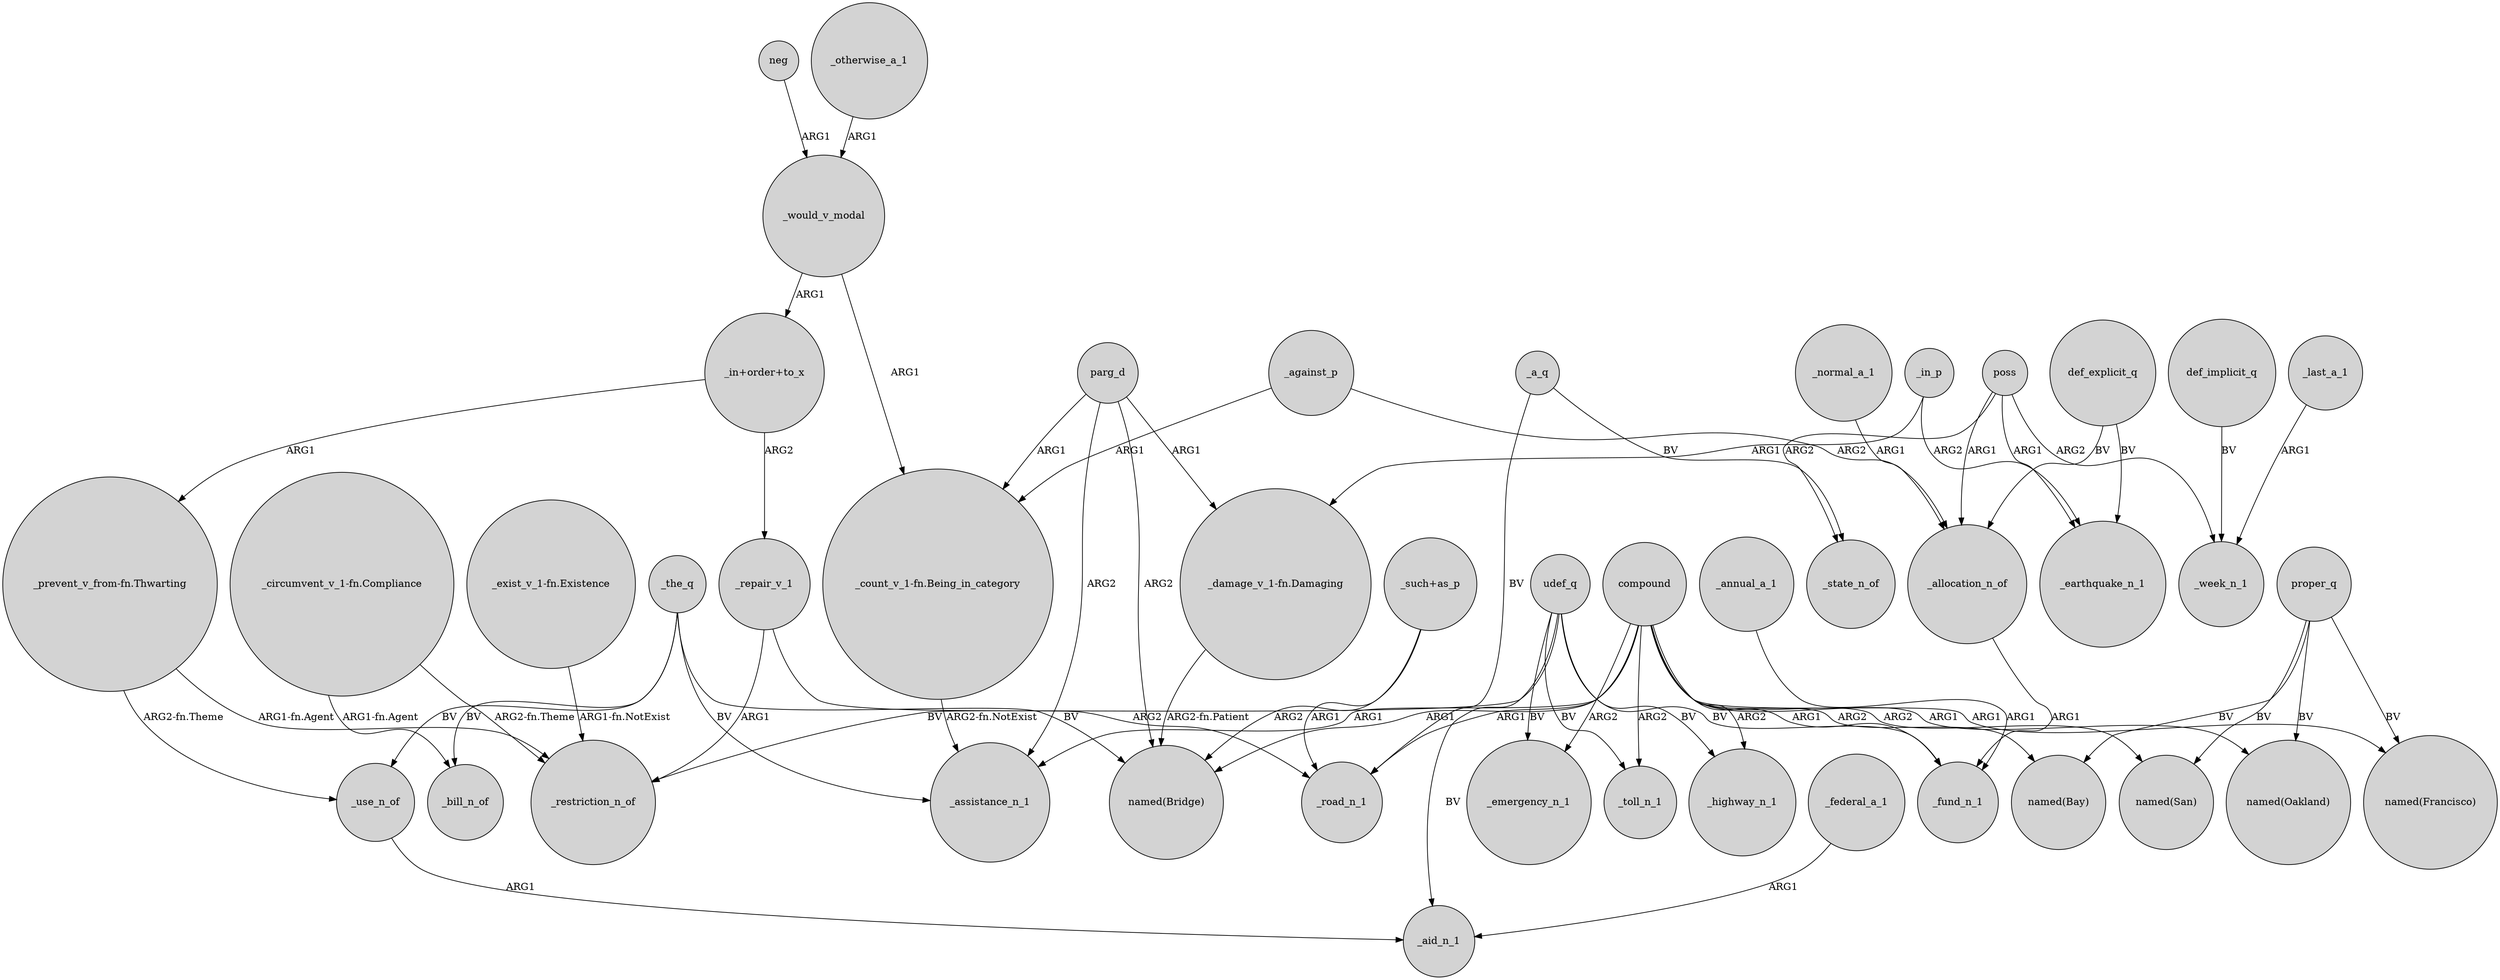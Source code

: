 digraph {
	node [shape=circle style=filled]
	"_count_v_1-fn.Being_in_category" -> _assistance_n_1 [label="ARG2-fn.NotExist"]
	compound -> _emergency_n_1 [label=ARG2]
	_the_q -> _bill_n_of [label=BV]
	neg -> _would_v_modal [label=ARG1]
	_a_q -> _state_n_of [label=BV]
	udef_q -> _highway_n_1 [label=BV]
	_against_p -> _allocation_n_of [label=ARG2]
	"_in+order+to_x" -> _repair_v_1 [label=ARG2]
	"_such+as_p" -> "named(Bridge)" [label=ARG2]
	_in_p -> "_damage_v_1-fn.Damaging" [label=ARG1]
	def_implicit_q -> _week_n_1 [label=BV]
	proper_q -> "named(Bay)" [label=BV]
	def_explicit_q -> _earthquake_n_1 [label=BV]
	proper_q -> "named(Francisco)" [label=BV]
	compound -> "named(San)" [label=ARG2]
	def_explicit_q -> _allocation_n_of [label=BV]
	poss -> _earthquake_n_1 [label=ARG1]
	poss -> _state_n_of [label=ARG2]
	compound -> _road_n_1 [label=ARG1]
	parg_d -> "_count_v_1-fn.Being_in_category" [label=ARG1]
	"_exist_v_1-fn.Existence" -> _restriction_n_of [label="ARG1-fn.NotExist"]
	_would_v_modal -> "_in+order+to_x" [label=ARG1]
	_the_q -> _use_n_of [label=BV]
	compound -> _toll_n_1 [label=ARG2]
	"_such+as_p" -> _road_n_1 [label=ARG1]
	compound -> _assistance_n_1 [label=ARG1]
	compound -> _highway_n_1 [label=ARG2]
	udef_q -> _restriction_n_of [label=BV]
	parg_d -> "named(Bridge)" [label=ARG2]
	"_damage_v_1-fn.Damaging" -> "named(Bridge)" [label="ARG2-fn.Patient"]
	parg_d -> "_damage_v_1-fn.Damaging" [label=ARG1]
	poss -> _week_n_1 [label=ARG2]
	_in_p -> _earthquake_n_1 [label=ARG2]
	_normal_a_1 -> _allocation_n_of [label=ARG1]
	"_circumvent_v_1-fn.Compliance" -> _restriction_n_of [label="ARG2-fn.Theme"]
	parg_d -> _assistance_n_1 [label=ARG2]
	"_circumvent_v_1-fn.Compliance" -> _bill_n_of [label="ARG1-fn.Agent"]
	_use_n_of -> _aid_n_1 [label=ARG1]
	_a_q -> _road_n_1 [label=BV]
	_the_q -> _assistance_n_1 [label=BV]
	poss -> _allocation_n_of [label=ARG1]
	_repair_v_1 -> _restriction_n_of [label=ARG1]
	compound -> "named(Oakland)" [label=ARG1]
	udef_q -> _emergency_n_1 [label=BV]
	_against_p -> "_count_v_1-fn.Being_in_category" [label=ARG1]
	_last_a_1 -> _week_n_1 [label=ARG1]
	_would_v_modal -> "_count_v_1-fn.Being_in_category" [label=ARG1]
	"_prevent_v_from-fn.Thwarting" -> _restriction_n_of [label="ARG1-fn.Agent"]
	_federal_a_1 -> _aid_n_1 [label=ARG1]
	udef_q -> _fund_n_1 [label=BV]
	udef_q -> _toll_n_1 [label=BV]
	proper_q -> "named(Oakland)" [label=BV]
	compound -> "named(Bridge)" [label=ARG1]
	compound -> "named(Francisco)" [label=ARG1]
	compound -> "named(Bay)" [label=ARG2]
	udef_q -> _aid_n_1 [label=BV]
	proper_q -> "named(San)" [label=BV]
	"_prevent_v_from-fn.Thwarting" -> _use_n_of [label="ARG2-fn.Theme"]
	"_in+order+to_x" -> "_prevent_v_from-fn.Thwarting" [label=ARG1]
	_annual_a_1 -> _fund_n_1 [label=ARG1]
	_otherwise_a_1 -> _would_v_modal [label=ARG1]
	_the_q -> "named(Bridge)" [label=BV]
	compound -> _fund_n_1 [label=ARG1]
	_allocation_n_of -> _fund_n_1 [label=ARG1]
	_repair_v_1 -> _road_n_1 [label=ARG2]
}
